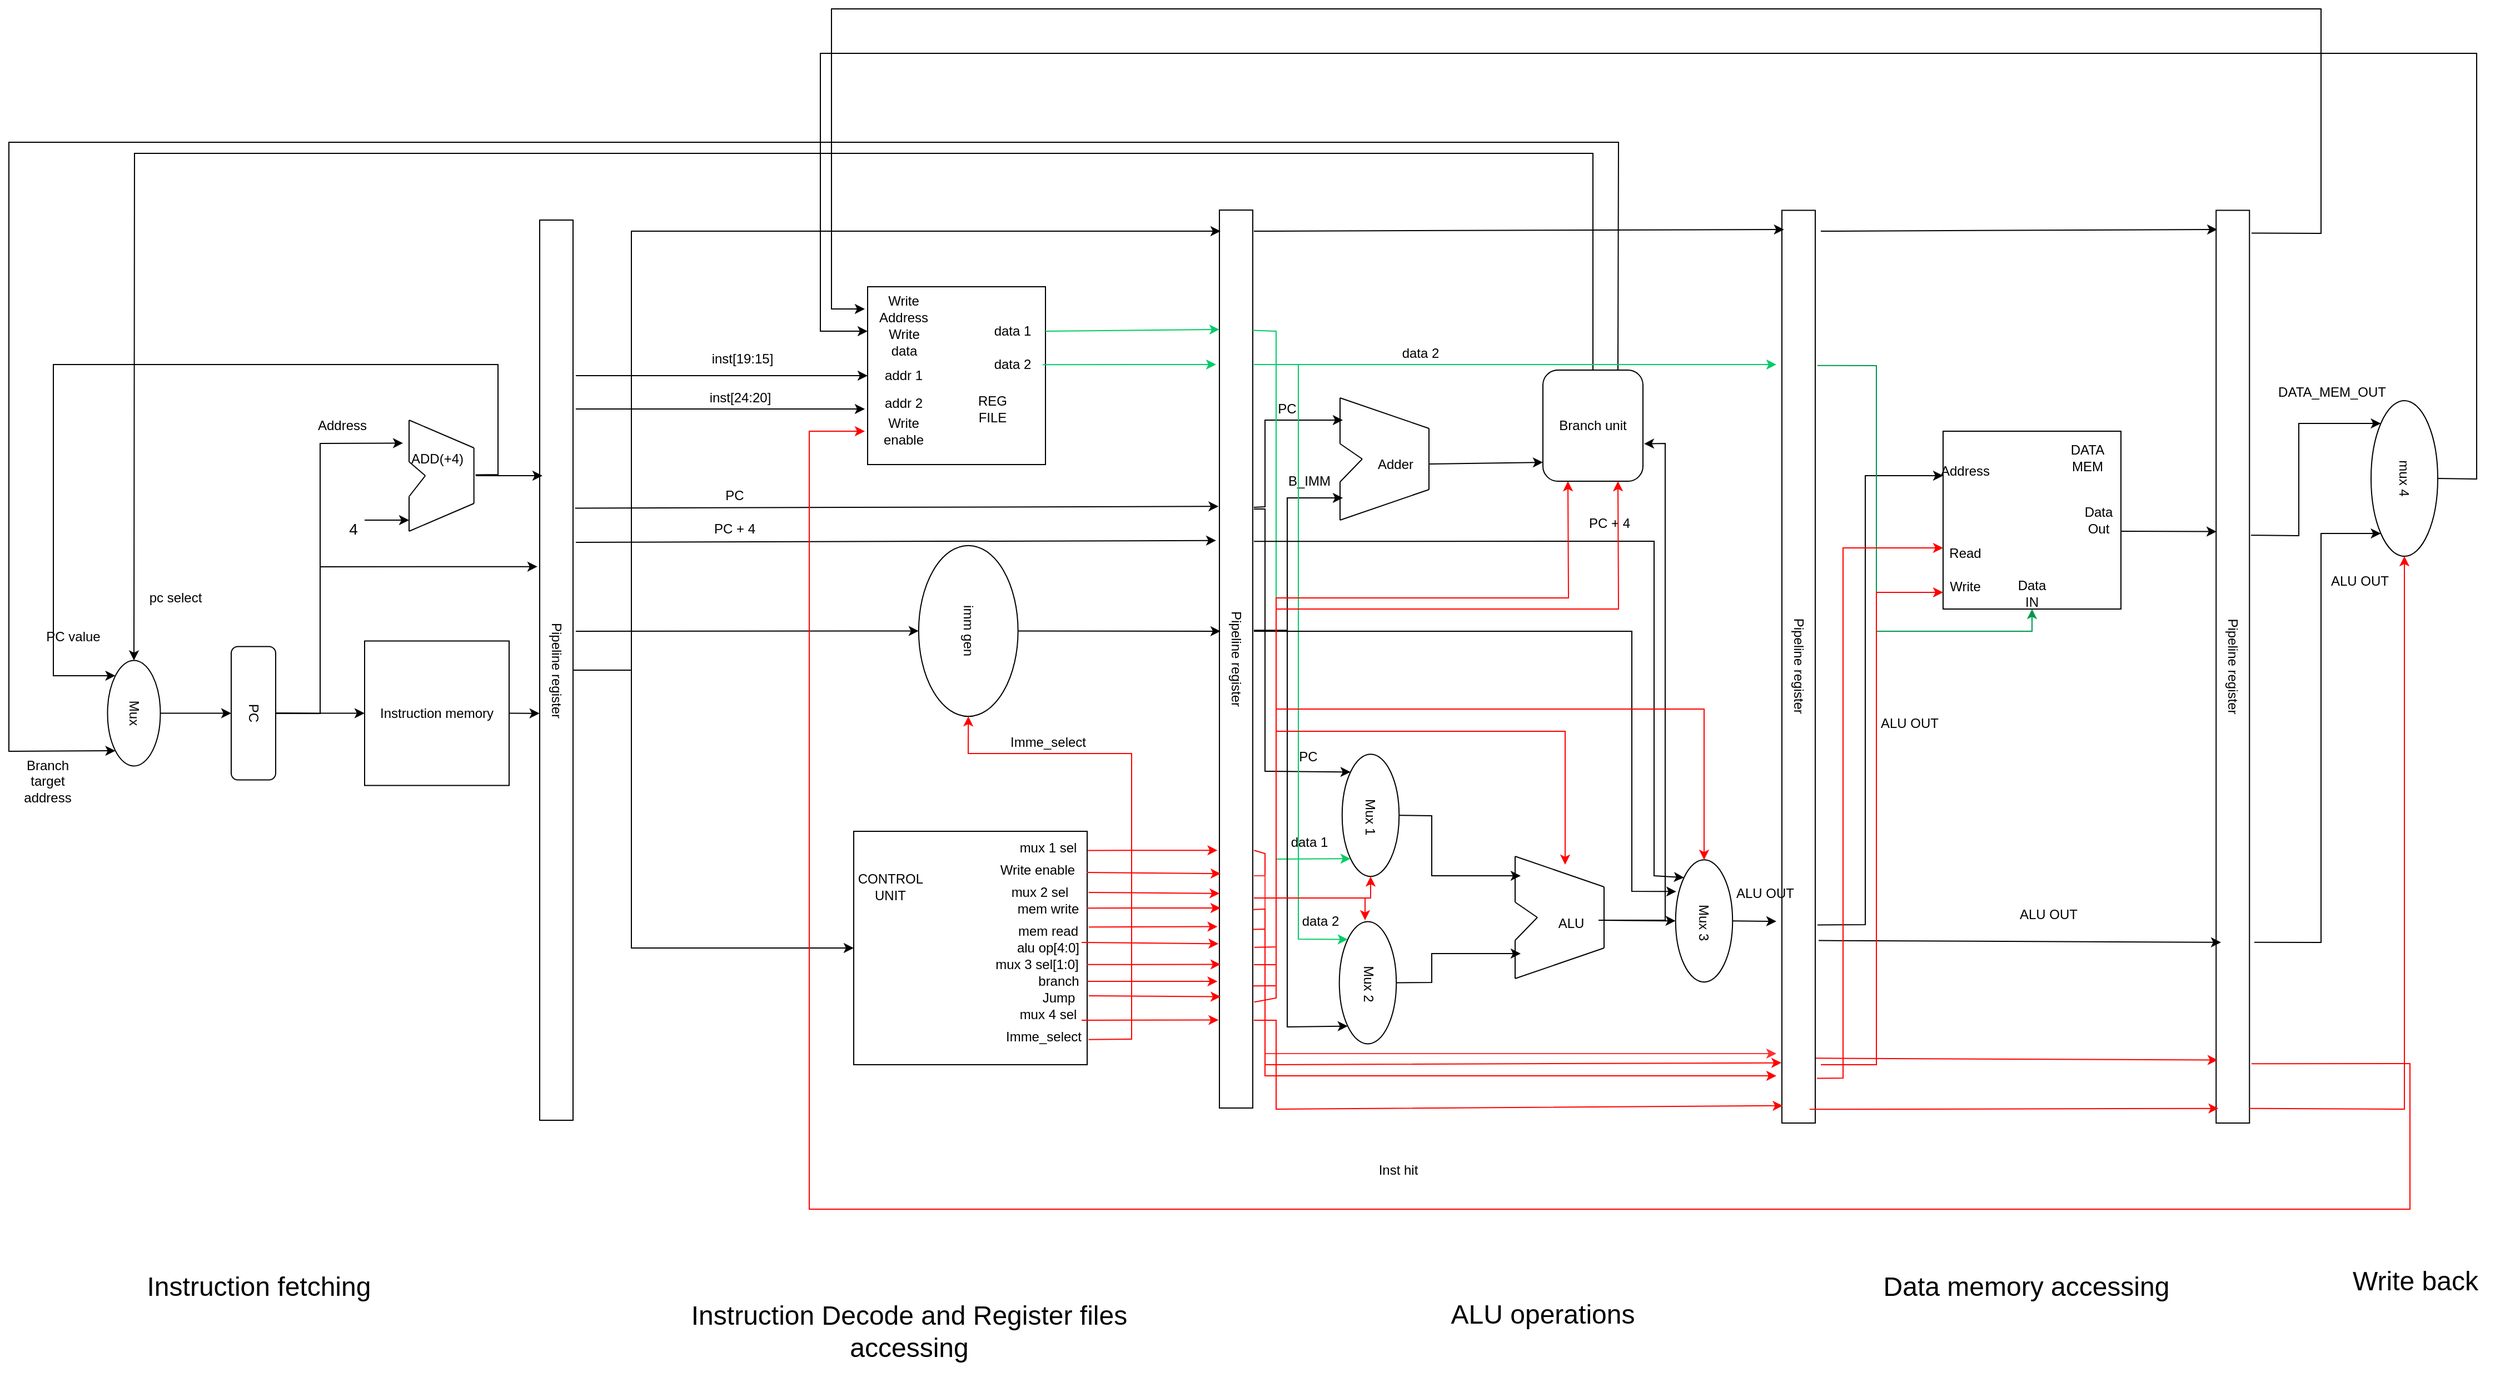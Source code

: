<mxfile version="21.2.1" type="device">
  <diagram id="JxTKnqZXV-JEExH2jW5i" name="Page-1">
    <mxGraphModel dx="1725" dy="2636" grid="1" gridSize="10" guides="1" tooltips="1" connect="1" arrows="1" fold="1" page="1" pageScale="1" pageWidth="850" pageHeight="1100" math="0" shadow="0">
      <root>
        <mxCell id="0" />
        <mxCell id="1" parent="0" />
        <mxCell id="GBHFo6_GL_KCDXs9P--l-236" value="" style="endArrow=classic;html=1;rounded=0;entryX=0.713;entryY=1.058;entryDx=0;entryDy=0;entryPerimeter=0;exitX=1.003;exitY=0.082;exitDx=0;exitDy=0;exitPerimeter=0;strokeColor=#FF0000;" parent="1" source="GBHFo6_GL_KCDXs9P--l-93" target="GBHFo6_GL_KCDXs9P--l-29" edge="1">
          <mxGeometry width="50" height="50" relative="1" as="geometry">
            <mxPoint x="420" y="-670" as="sourcePoint" />
            <mxPoint x="470" y="-720" as="targetPoint" />
          </mxGeometry>
        </mxCell>
        <mxCell id="GBHFo6_GL_KCDXs9P--l-1" value="Mux" style="ellipse;whiteSpace=wrap;html=1;rotation=90;" parent="1" vertex="1">
          <mxGeometry x="-495" y="-750" width="95" height="47.5" as="geometry" />
        </mxCell>
        <mxCell id="GBHFo6_GL_KCDXs9P--l-2" value="PC" style="rounded=1;whiteSpace=wrap;html=1;rotation=90;" parent="1" vertex="1">
          <mxGeometry x="-400" y="-746.25" width="120" height="40" as="geometry" />
        </mxCell>
        <mxCell id="GBHFo6_GL_KCDXs9P--l-3" value="" style="group;" parent="1" vertex="1" connectable="0">
          <mxGeometry x="-200" y="-990" width="70.003" height="100" as="geometry" />
        </mxCell>
        <mxCell id="GBHFo6_GL_KCDXs9P--l-4" value="" style="endArrow=none;html=1;" parent="GBHFo6_GL_KCDXs9P--l-3" edge="1">
          <mxGeometry width="50" height="50" relative="1" as="geometry">
            <mxPoint x="58.333" y="75" as="sourcePoint" />
            <mxPoint x="58.333" y="25" as="targetPoint" />
          </mxGeometry>
        </mxCell>
        <mxCell id="GBHFo6_GL_KCDXs9P--l-5" value="" style="endArrow=none;html=1;" parent="GBHFo6_GL_KCDXs9P--l-3" edge="1">
          <mxGeometry width="50" height="50" relative="1" as="geometry">
            <mxPoint as="sourcePoint" />
            <mxPoint x="58.333" y="25" as="targetPoint" />
          </mxGeometry>
        </mxCell>
        <mxCell id="GBHFo6_GL_KCDXs9P--l-6" value="" style="endArrow=none;html=1;" parent="GBHFo6_GL_KCDXs9P--l-3" edge="1">
          <mxGeometry width="50" height="50" relative="1" as="geometry">
            <mxPoint y="100" as="sourcePoint" />
            <mxPoint x="58.333" y="75" as="targetPoint" />
          </mxGeometry>
        </mxCell>
        <mxCell id="GBHFo6_GL_KCDXs9P--l-7" value="" style="endArrow=none;html=1;" parent="GBHFo6_GL_KCDXs9P--l-3" edge="1">
          <mxGeometry width="50" height="50" relative="1" as="geometry">
            <mxPoint y="37.5" as="sourcePoint" />
            <mxPoint as="targetPoint" />
          </mxGeometry>
        </mxCell>
        <mxCell id="GBHFo6_GL_KCDXs9P--l-8" value="" style="endArrow=none;html=1;" parent="GBHFo6_GL_KCDXs9P--l-3" edge="1">
          <mxGeometry width="50" height="50" relative="1" as="geometry">
            <mxPoint y="100" as="sourcePoint" />
            <mxPoint y="68.75" as="targetPoint" />
          </mxGeometry>
        </mxCell>
        <mxCell id="GBHFo6_GL_KCDXs9P--l-9" value="" style="endArrow=none;html=1;" parent="GBHFo6_GL_KCDXs9P--l-3" edge="1">
          <mxGeometry width="50" height="50" relative="1" as="geometry">
            <mxPoint y="68.75" as="sourcePoint" />
            <mxPoint x="14.583" y="50" as="targetPoint" />
          </mxGeometry>
        </mxCell>
        <mxCell id="GBHFo6_GL_KCDXs9P--l-10" value="" style="endArrow=none;html=1;" parent="GBHFo6_GL_KCDXs9P--l-3" edge="1">
          <mxGeometry width="50" height="50" relative="1" as="geometry">
            <mxPoint y="37.5" as="sourcePoint" />
            <mxPoint x="14.583" y="50" as="targetPoint" />
          </mxGeometry>
        </mxCell>
        <mxCell id="GBHFo6_GL_KCDXs9P--l-11" value="ADD(+4)" style="text;html=1;align=center;verticalAlign=middle;resizable=0;points=[];autosize=1;strokeColor=none;" parent="GBHFo6_GL_KCDXs9P--l-3" vertex="1">
          <mxGeometry x="-9.997" y="20" width="70" height="30" as="geometry" />
        </mxCell>
        <mxCell id="GBHFo6_GL_KCDXs9P--l-12" value="Instruction memory" style="whiteSpace=wrap;html=1;aspect=fixed;" parent="1" vertex="1">
          <mxGeometry x="-240" y="-791.25" width="130" height="130" as="geometry" />
        </mxCell>
        <mxCell id="GBHFo6_GL_KCDXs9P--l-15" value="" style="whiteSpace=wrap;html=1;aspect=fixed;" parent="1" vertex="1">
          <mxGeometry x="212.5" y="-1110" width="160" height="160" as="geometry" />
        </mxCell>
        <mxCell id="GBHFo6_GL_KCDXs9P--l-16" value="Write Address" style="text;html=1;strokeColor=none;fillColor=none;align=center;verticalAlign=middle;whiteSpace=wrap;" parent="1" vertex="1">
          <mxGeometry x="225" y="-1100" width="40" height="20" as="geometry" />
        </mxCell>
        <mxCell id="GBHFo6_GL_KCDXs9P--l-17" value="addr 1&lt;span style=&quot;color: rgba(0 , 0 , 0 , 0) ; font-family: monospace ; font-size: 0px&quot;&gt;%3CmxGraphModel%3E%3Croot%3E%3CmxCell%20id%3D%220%22%2F%3E%3CmxCell%20id%3D%221%22%20parent%3D%220%22%2F%3E%3CmxCell%20id%3D%222%22%20value%3D%22Write%20Address%22%20style%3D%22text%3Bhtml%3D1%3BstrokeColor%3Dnone%3BfillColor%3Dnone%3Balign%3Dcenter%3BverticalAlign%3Dmiddle%3BwhiteSpace%3Dwrap%3Brounded%3D0%3B%22%20vertex%3D%221%22%20parent%3D%221%22%3E%3CmxGeometry%20x%3D%22310%22%20y%3D%22190%22%20width%3D%2240%22%20height%3D%2220%22%20as%3D%22geometry%22%2F%3E%3C%2FmxCell%3E%3C%2Froot%3E%3C%2FmxGraphModel%3E&lt;/span&gt;" style="text;html=1;strokeColor=none;fillColor=none;align=center;verticalAlign=middle;whiteSpace=wrap;" parent="1" vertex="1">
          <mxGeometry x="225" y="-1040" width="40" height="20" as="geometry" />
        </mxCell>
        <mxCell id="GBHFo6_GL_KCDXs9P--l-18" value="addr 2" style="text;html=1;strokeColor=none;fillColor=none;align=center;verticalAlign=middle;whiteSpace=wrap;" parent="1" vertex="1">
          <mxGeometry x="225" y="-1015" width="40" height="20" as="geometry" />
        </mxCell>
        <mxCell id="GBHFo6_GL_KCDXs9P--l-19" value="Write enable" style="text;html=1;strokeColor=none;fillColor=none;align=center;verticalAlign=middle;whiteSpace=wrap;" parent="1" vertex="1">
          <mxGeometry x="225" y="-990" width="40" height="20" as="geometry" />
        </mxCell>
        <mxCell id="GBHFo6_GL_KCDXs9P--l-20" value="data 1" style="text;html=1;strokeColor=none;fillColor=none;align=center;verticalAlign=middle;whiteSpace=wrap;" parent="1" vertex="1">
          <mxGeometry x="322.5" y="-1080" width="40" height="20" as="geometry" />
        </mxCell>
        <mxCell id="GBHFo6_GL_KCDXs9P--l-21" value="data 2" style="text;html=1;strokeColor=none;fillColor=none;align=center;verticalAlign=middle;whiteSpace=wrap;" parent="1" vertex="1">
          <mxGeometry x="322.5" y="-1050" width="40" height="20" as="geometry" />
        </mxCell>
        <mxCell id="GBHFo6_GL_KCDXs9P--l-22" value="Write data" style="text;html=1;strokeColor=none;fillColor=none;align=center;verticalAlign=middle;whiteSpace=wrap;" parent="1" vertex="1">
          <mxGeometry x="222.5" y="-1070" width="45" height="20" as="geometry" />
        </mxCell>
        <mxCell id="GBHFo6_GL_KCDXs9P--l-23" value="REG FILE" style="text;html=1;strokeColor=none;fillColor=none;align=center;verticalAlign=middle;whiteSpace=wrap;" parent="1" vertex="1">
          <mxGeometry x="305" y="-1010" width="40" height="20" as="geometry" />
        </mxCell>
        <mxCell id="GBHFo6_GL_KCDXs9P--l-25" value="imm gen" style="ellipse;whiteSpace=wrap;html=1;rotation=90;" parent="1" vertex="1">
          <mxGeometry x="226.25" y="-845" width="153.75" height="89.39" as="geometry" />
        </mxCell>
        <mxCell id="GBHFo6_GL_KCDXs9P--l-26" value="Pipeline register" style="whiteSpace=wrap;html=1;rotation=90;" parent="1" vertex="1">
          <mxGeometry x="-472.5" y="-780" width="810" height="30" as="geometry" />
        </mxCell>
        <mxCell id="GBHFo6_GL_KCDXs9P--l-29" value="Pipeline register" style="whiteSpace=wrap;html=1;rotation=90;" parent="1" vertex="1">
          <mxGeometry x="140" y="-790" width="807.96" height="30" as="geometry" />
        </mxCell>
        <mxCell id="GBHFo6_GL_KCDXs9P--l-42" value="&amp;nbsp;Mux 2" style="ellipse;whiteSpace=wrap;html=1;rotation=90;" parent="1" vertex="1">
          <mxGeometry x="607.495" y="-509.365" width="110" height="51.25" as="geometry" />
        </mxCell>
        <mxCell id="GBHFo6_GL_KCDXs9P--l-43" value="&amp;nbsp;Mux 1" style="ellipse;whiteSpace=wrap;html=1;rotation=90;" parent="1" vertex="1">
          <mxGeometry x="610.005" y="-659.995" width="110" height="51.25" as="geometry" />
        </mxCell>
        <mxCell id="GBHFo6_GL_KCDXs9P--l-45" value="&amp;nbsp;Mux 3" style="ellipse;whiteSpace=wrap;html=1;rotation=90;" parent="1" vertex="1">
          <mxGeometry x="909.995" y="-565.005" width="110" height="51.25" as="geometry" />
        </mxCell>
        <mxCell id="GBHFo6_GL_KCDXs9P--l-46" value="" style="group;" parent="1" vertex="1" connectable="0">
          <mxGeometry x="637.49" y="-1010" width="80" height="117.5" as="geometry" />
        </mxCell>
        <mxCell id="GBHFo6_GL_KCDXs9P--l-47" value="" style="endArrow=none;html=1;" parent="GBHFo6_GL_KCDXs9P--l-46" edge="1">
          <mxGeometry width="50" height="50" relative="1" as="geometry">
            <mxPoint x="80" y="82.5" as="sourcePoint" />
            <mxPoint x="80" y="27.5" as="targetPoint" />
          </mxGeometry>
        </mxCell>
        <mxCell id="GBHFo6_GL_KCDXs9P--l-48" value="" style="endArrow=none;html=1;" parent="GBHFo6_GL_KCDXs9P--l-46" edge="1">
          <mxGeometry width="50" height="50" relative="1" as="geometry">
            <mxPoint as="sourcePoint" />
            <mxPoint x="80" y="27.5" as="targetPoint" />
          </mxGeometry>
        </mxCell>
        <mxCell id="GBHFo6_GL_KCDXs9P--l-49" value="" style="endArrow=none;html=1;" parent="GBHFo6_GL_KCDXs9P--l-46" edge="1">
          <mxGeometry width="50" height="50" relative="1" as="geometry">
            <mxPoint y="110" as="sourcePoint" />
            <mxPoint x="80" y="82.5" as="targetPoint" />
          </mxGeometry>
        </mxCell>
        <mxCell id="GBHFo6_GL_KCDXs9P--l-50" value="" style="endArrow=none;html=1;" parent="GBHFo6_GL_KCDXs9P--l-46" edge="1">
          <mxGeometry width="50" height="50" relative="1" as="geometry">
            <mxPoint y="41.25" as="sourcePoint" />
            <mxPoint as="targetPoint" />
          </mxGeometry>
        </mxCell>
        <mxCell id="GBHFo6_GL_KCDXs9P--l-51" value="" style="endArrow=none;html=1;" parent="GBHFo6_GL_KCDXs9P--l-46" edge="1">
          <mxGeometry width="50" height="50" relative="1" as="geometry">
            <mxPoint y="110" as="sourcePoint" />
            <mxPoint y="75.625" as="targetPoint" />
          </mxGeometry>
        </mxCell>
        <mxCell id="GBHFo6_GL_KCDXs9P--l-52" value="" style="endArrow=none;html=1;" parent="GBHFo6_GL_KCDXs9P--l-46" edge="1">
          <mxGeometry width="50" height="50" relative="1" as="geometry">
            <mxPoint y="75.625" as="sourcePoint" />
            <mxPoint x="20" y="55" as="targetPoint" />
          </mxGeometry>
        </mxCell>
        <mxCell id="GBHFo6_GL_KCDXs9P--l-53" value="" style="endArrow=none;html=1;" parent="GBHFo6_GL_KCDXs9P--l-46" edge="1">
          <mxGeometry width="50" height="50" relative="1" as="geometry">
            <mxPoint y="41.25" as="sourcePoint" />
            <mxPoint x="20" y="55" as="targetPoint" />
          </mxGeometry>
        </mxCell>
        <mxCell id="GBHFo6_GL_KCDXs9P--l-54" value="Adder" style="text;html=1;align=center;verticalAlign=middle;resizable=0;points=[];autosize=1;strokeColor=none;" parent="GBHFo6_GL_KCDXs9P--l-46" vertex="1">
          <mxGeometry x="20" y="45" width="60" height="30" as="geometry" />
        </mxCell>
        <mxCell id="GBHFo6_GL_KCDXs9P--l-56" value="Branch unit" style="rounded=1;whiteSpace=wrap;html=1;" parent="1" vertex="1">
          <mxGeometry x="820" y="-1035" width="90" height="100" as="geometry" />
        </mxCell>
        <mxCell id="GBHFo6_GL_KCDXs9P--l-57" value="Pipeline register" style="whiteSpace=wrap;html=1;rotation=90;" parent="1" vertex="1">
          <mxGeometry x="639.38" y="-783.13" width="821.25" height="30" as="geometry" />
        </mxCell>
        <mxCell id="GBHFo6_GL_KCDXs9P--l-58" value="" style="group" parent="1" vertex="1" connectable="0">
          <mxGeometry x="1180" y="-980" width="160" height="165" as="geometry" />
        </mxCell>
        <mxCell id="GBHFo6_GL_KCDXs9P--l-59" value="&lt;span style=&quot;color: rgba(0 , 0 , 0 , 0) ; font-family: monospace ; font-size: 0px&quot;&gt;%3CmxGraphModel%3E%3Croot%3E%3CmxCell%20id%3D%220%22%2F%3E%3CmxCell%20id%3D%221%22%20parent%3D%220%22%2F%3E%3CmxCell%20id%3D%222%22%20value%3D%22Addr%22%20style%3D%22text%3Bhtml%3D1%3BstrokeColor%3Dnone%3BfillColor%3Dnone%3Balign%3Dcenter%3BverticalAlign%3Dmiddle%3BwhiteSpace%3Dwrap%3Brounded%3D0%3B%22%20vertex%3D%221%22%20parent%3D%221%22%3E%3CmxGeometry%20x%3D%22330%22%20y%3D%22440%22%20width%3D%2240%22%20height%3D%2220%22%20as%3D%22geometry%22%2F%3E%3C%2FmxCell%3E%3C%2Froot%3E%3C%2FmxGraphModel%3E&lt;/span&gt;" style="whiteSpace=wrap;html=1;aspect=fixed;" parent="GBHFo6_GL_KCDXs9P--l-58" vertex="1">
          <mxGeometry width="160" height="160" as="geometry" />
        </mxCell>
        <mxCell id="GBHFo6_GL_KCDXs9P--l-60" value="Address" style="text;html=1;strokeColor=none;fillColor=none;align=center;verticalAlign=middle;whiteSpace=wrap;" parent="GBHFo6_GL_KCDXs9P--l-58" vertex="1">
          <mxGeometry y="25.62" width="40" height="20" as="geometry" />
        </mxCell>
        <mxCell id="GBHFo6_GL_KCDXs9P--l-61" value="Read" style="text;html=1;strokeColor=none;fillColor=none;align=center;verticalAlign=middle;whiteSpace=wrap;" parent="GBHFo6_GL_KCDXs9P--l-58" vertex="1">
          <mxGeometry y="100" width="40" height="20" as="geometry" />
        </mxCell>
        <mxCell id="GBHFo6_GL_KCDXs9P--l-62" value="Write" style="text;html=1;strokeColor=none;fillColor=none;align=center;verticalAlign=middle;whiteSpace=wrap;" parent="GBHFo6_GL_KCDXs9P--l-58" vertex="1">
          <mxGeometry y="130" width="40" height="20" as="geometry" />
        </mxCell>
        <mxCell id="GBHFo6_GL_KCDXs9P--l-63" value="Data Out" style="text;html=1;strokeColor=none;fillColor=none;align=center;verticalAlign=middle;whiteSpace=wrap;" parent="GBHFo6_GL_KCDXs9P--l-58" vertex="1">
          <mxGeometry x="120" y="70" width="40" height="20" as="geometry" />
        </mxCell>
        <mxCell id="GBHFo6_GL_KCDXs9P--l-64" value="Data IN" style="text;html=1;strokeColor=none;fillColor=none;align=center;verticalAlign=middle;whiteSpace=wrap;" parent="GBHFo6_GL_KCDXs9P--l-58" vertex="1">
          <mxGeometry x="60" y="135.62" width="40" height="20" as="geometry" />
        </mxCell>
        <mxCell id="GBHFo6_GL_KCDXs9P--l-65" value="DATA MEM" style="text;html=1;strokeColor=none;fillColor=none;align=center;verticalAlign=middle;whiteSpace=wrap;" parent="GBHFo6_GL_KCDXs9P--l-58" vertex="1">
          <mxGeometry x="110" y="14.37" width="40" height="20" as="geometry" />
        </mxCell>
        <mxCell id="GBHFo6_GL_KCDXs9P--l-69" value="Pipeline register" style="whiteSpace=wrap;html=1;rotation=90;" parent="1" vertex="1">
          <mxGeometry x="1030.0" y="-783.13" width="821.25" height="30" as="geometry" />
        </mxCell>
        <mxCell id="GBHFo6_GL_KCDXs9P--l-70" value="mux 4" style="ellipse;whiteSpace=wrap;html=1;rotation=90;" parent="1" vertex="1">
          <mxGeometry x="1525" y="-967.5" width="140" height="60" as="geometry" />
        </mxCell>
        <mxCell id="GBHFo6_GL_KCDXs9P--l-74" value="" style="endArrow=classic;html=1;rounded=0;entryX=0;entryY=1;entryDx=0;entryDy=0;exitX=0.996;exitY=0.976;exitDx=0;exitDy=0;exitPerimeter=0;" parent="1" source="GBHFo6_GL_KCDXs9P--l-11" target="GBHFo6_GL_KCDXs9P--l-1" edge="1">
          <mxGeometry width="50" height="50" relative="1" as="geometry">
            <mxPoint x="-520" y="-1040" as="sourcePoint" />
            <mxPoint x="-340" y="-820" as="targetPoint" />
            <Array as="points">
              <mxPoint x="-120" y="-941" />
              <mxPoint x="-120" y="-1040" />
              <mxPoint x="-520" y="-1040" />
              <mxPoint x="-520" y="-760" />
            </Array>
          </mxGeometry>
        </mxCell>
        <mxCell id="GBHFo6_GL_KCDXs9P--l-76" value="" style="endArrow=classic;html=1;rounded=0;exitX=0.5;exitY=0;exitDx=0;exitDy=0;entryX=0.5;entryY=1;entryDx=0;entryDy=0;" parent="1" source="GBHFo6_GL_KCDXs9P--l-1" target="GBHFo6_GL_KCDXs9P--l-2" edge="1">
          <mxGeometry width="50" height="50" relative="1" as="geometry">
            <mxPoint x="-80" y="-770" as="sourcePoint" />
            <mxPoint x="-30" y="-820" as="targetPoint" />
          </mxGeometry>
        </mxCell>
        <mxCell id="GBHFo6_GL_KCDXs9P--l-77" value="" style="endArrow=classic;html=1;rounded=0;exitX=0.5;exitY=0;exitDx=0;exitDy=0;entryX=0;entryY=0.5;entryDx=0;entryDy=0;" parent="1" source="GBHFo6_GL_KCDXs9P--l-2" target="GBHFo6_GL_KCDXs9P--l-12" edge="1">
          <mxGeometry width="50" height="50" relative="1" as="geometry">
            <mxPoint x="-80" y="-770" as="sourcePoint" />
            <mxPoint x="-30" y="-820" as="targetPoint" />
          </mxGeometry>
        </mxCell>
        <mxCell id="GBHFo6_GL_KCDXs9P--l-78" value="" style="endArrow=classic;html=1;rounded=0;entryX=0.065;entryY=0.024;entryDx=0;entryDy=0;entryPerimeter=0;exitX=0.5;exitY=0;exitDx=0;exitDy=0;" parent="1" source="GBHFo6_GL_KCDXs9P--l-2" target="GBHFo6_GL_KCDXs9P--l-11" edge="1">
          <mxGeometry width="50" height="50" relative="1" as="geometry">
            <mxPoint x="-280" y="-730" as="sourcePoint" />
            <mxPoint y="-820" as="targetPoint" />
            <Array as="points">
              <mxPoint x="-280" y="-726" />
              <mxPoint x="-280" y="-969" />
            </Array>
          </mxGeometry>
        </mxCell>
        <mxCell id="GBHFo6_GL_KCDXs9P--l-79" value="" style="endArrow=classic;html=1;rounded=0;" parent="1" edge="1">
          <mxGeometry width="50" height="50" relative="1" as="geometry">
            <mxPoint x="-240" y="-900" as="sourcePoint" />
            <mxPoint x="-200" y="-900" as="targetPoint" />
          </mxGeometry>
        </mxCell>
        <mxCell id="GBHFo6_GL_KCDXs9P--l-80" value="&lt;font style=&quot;font-size: 14px;&quot;&gt;4&lt;/font&gt;" style="text;html=1;strokeColor=none;fillColor=none;align=center;verticalAlign=middle;whiteSpace=wrap;rounded=0;" parent="1" vertex="1">
          <mxGeometry x="-280" y="-907.5" width="60" height="30" as="geometry" />
        </mxCell>
        <UserObject label="" link="free.stulive.com" id="GBHFo6_GL_KCDXs9P--l-93">
          <mxCell style="whiteSpace=wrap;html=1;aspect=fixed;" parent="1" vertex="1">
            <mxGeometry x="200" y="-620" width="210" height="210" as="geometry" />
          </mxCell>
        </UserObject>
        <mxCell id="GBHFo6_GL_KCDXs9P--l-94" value="alu op[4:0]" style="text;html=1;strokeColor=none;fillColor=none;align=center;verticalAlign=middle;whiteSpace=wrap;" parent="1" vertex="1">
          <mxGeometry x="345" y="-525" width="60.0" height="20" as="geometry" />
        </mxCell>
        <mxCell id="GBHFo6_GL_KCDXs9P--l-95" value="mem write" style="text;html=1;strokeColor=none;fillColor=none;align=center;verticalAlign=middle;whiteSpace=wrap;" parent="1" vertex="1">
          <mxGeometry x="345" y="-560" width="60.0" height="20" as="geometry" />
        </mxCell>
        <mxCell id="GBHFo6_GL_KCDXs9P--l-96" value="mem read" style="text;html=1;strokeColor=none;fillColor=none;align=center;verticalAlign=middle;whiteSpace=wrap;" parent="1" vertex="1">
          <mxGeometry x="345" y="-540" width="60.0" height="20" as="geometry" />
        </mxCell>
        <mxCell id="GBHFo6_GL_KCDXs9P--l-97" value="branch" style="text;html=1;strokeColor=none;fillColor=none;align=center;verticalAlign=middle;whiteSpace=wrap;" parent="1" vertex="1">
          <mxGeometry x="337.5" y="-495" width="92.5" height="20" as="geometry" />
        </mxCell>
        <mxCell id="GBHFo6_GL_KCDXs9P--l-98" value="CONTROL UNIT" style="text;html=1;strokeColor=none;fillColor=none;align=center;verticalAlign=middle;whiteSpace=wrap;" parent="1" vertex="1">
          <mxGeometry x="202.5" y="-580" width="60.0" height="20" as="geometry" />
        </mxCell>
        <mxCell id="GBHFo6_GL_KCDXs9P--l-100" value="mux 4 sel" style="text;html=1;strokeColor=none;fillColor=none;align=center;verticalAlign=middle;whiteSpace=wrap;" parent="1" vertex="1">
          <mxGeometry x="345" y="-465" width="60.0" height="20" as="geometry" />
        </mxCell>
        <mxCell id="GBHFo6_GL_KCDXs9P--l-101" value="Write enable" style="text;html=1;strokeColor=none;fillColor=none;align=center;verticalAlign=middle;whiteSpace=wrap;" parent="1" vertex="1">
          <mxGeometry x="328.75" y="-595" width="72.5" height="20" as="geometry" />
        </mxCell>
        <mxCell id="GBHFo6_GL_KCDXs9P--l-102" value="mux 2 sel" style="text;html=1;strokeColor=none;fillColor=none;align=center;verticalAlign=middle;whiteSpace=wrap;" parent="1" vertex="1">
          <mxGeometry x="322.5" y="-575" width="88.75" height="20" as="geometry" />
        </mxCell>
        <mxCell id="GBHFo6_GL_KCDXs9P--l-103" value="mux 3 sel[1:0]" style="text;html=1;strokeColor=none;fillColor=none;align=center;verticalAlign=middle;whiteSpace=wrap;" parent="1" vertex="1">
          <mxGeometry x="325" y="-510" width="80" height="20" as="geometry" />
        </mxCell>
        <mxCell id="GBHFo6_GL_KCDXs9P--l-105" value="mux 1 sel" style="text;html=1;strokeColor=none;fillColor=none;align=center;verticalAlign=middle;whiteSpace=wrap;" parent="1" vertex="1">
          <mxGeometry x="345" y="-615" width="60.0" height="20" as="geometry" />
        </mxCell>
        <mxCell id="GBHFo6_GL_KCDXs9P--l-106" value="Jump" style="text;html=1;strokeColor=none;fillColor=none;align=center;verticalAlign=middle;whiteSpace=wrap;" parent="1" vertex="1">
          <mxGeometry x="337.5" y="-480" width="92.5" height="20" as="geometry" />
        </mxCell>
        <mxCell id="GBHFo6_GL_KCDXs9P--l-107" value="" style="group;" parent="1" vertex="1" connectable="0">
          <mxGeometry x="795" y="-597.5" width="80" height="117.5" as="geometry" />
        </mxCell>
        <mxCell id="GBHFo6_GL_KCDXs9P--l-108" value="" style="endArrow=none;html=1;" parent="GBHFo6_GL_KCDXs9P--l-107" edge="1">
          <mxGeometry width="50" height="50" relative="1" as="geometry">
            <mxPoint x="80" y="82.5" as="sourcePoint" />
            <mxPoint x="80" y="27.5" as="targetPoint" />
          </mxGeometry>
        </mxCell>
        <mxCell id="GBHFo6_GL_KCDXs9P--l-109" value="" style="endArrow=none;html=1;" parent="GBHFo6_GL_KCDXs9P--l-107" edge="1">
          <mxGeometry width="50" height="50" relative="1" as="geometry">
            <mxPoint as="sourcePoint" />
            <mxPoint x="80" y="27.5" as="targetPoint" />
          </mxGeometry>
        </mxCell>
        <mxCell id="GBHFo6_GL_KCDXs9P--l-110" value="" style="endArrow=none;html=1;" parent="GBHFo6_GL_KCDXs9P--l-107" edge="1">
          <mxGeometry width="50" height="50" relative="1" as="geometry">
            <mxPoint y="110" as="sourcePoint" />
            <mxPoint x="80" y="82.5" as="targetPoint" />
          </mxGeometry>
        </mxCell>
        <mxCell id="GBHFo6_GL_KCDXs9P--l-111" value="" style="endArrow=none;html=1;" parent="GBHFo6_GL_KCDXs9P--l-107" edge="1">
          <mxGeometry width="50" height="50" relative="1" as="geometry">
            <mxPoint y="41.25" as="sourcePoint" />
            <mxPoint as="targetPoint" />
          </mxGeometry>
        </mxCell>
        <mxCell id="GBHFo6_GL_KCDXs9P--l-112" value="" style="endArrow=none;html=1;" parent="GBHFo6_GL_KCDXs9P--l-107" edge="1">
          <mxGeometry width="50" height="50" relative="1" as="geometry">
            <mxPoint y="110" as="sourcePoint" />
            <mxPoint y="75.625" as="targetPoint" />
          </mxGeometry>
        </mxCell>
        <mxCell id="GBHFo6_GL_KCDXs9P--l-113" value="" style="endArrow=none;html=1;" parent="GBHFo6_GL_KCDXs9P--l-107" edge="1">
          <mxGeometry width="50" height="50" relative="1" as="geometry">
            <mxPoint y="75.625" as="sourcePoint" />
            <mxPoint x="20" y="55" as="targetPoint" />
          </mxGeometry>
        </mxCell>
        <mxCell id="GBHFo6_GL_KCDXs9P--l-114" value="" style="endArrow=none;html=1;" parent="GBHFo6_GL_KCDXs9P--l-107" edge="1">
          <mxGeometry width="50" height="50" relative="1" as="geometry">
            <mxPoint y="41.25" as="sourcePoint" />
            <mxPoint x="20" y="55" as="targetPoint" />
          </mxGeometry>
        </mxCell>
        <mxCell id="GBHFo6_GL_KCDXs9P--l-115" value="ALU" style="text;html=1;align=center;verticalAlign=middle;resizable=0;points=[];autosize=1;strokeColor=none;" parent="GBHFo6_GL_KCDXs9P--l-107" vertex="1">
          <mxGeometry x="30" y="50" width="40" height="20" as="geometry" />
        </mxCell>
        <mxCell id="GBHFo6_GL_KCDXs9P--l-146" value="" style="endArrow=classic;html=1;rounded=0;exitX=0.75;exitY=0;exitDx=0;exitDy=0;entryX=1;entryY=1;entryDx=0;entryDy=0;" parent="1" source="GBHFo6_GL_KCDXs9P--l-56" target="GBHFo6_GL_KCDXs9P--l-1" edge="1">
          <mxGeometry width="50" height="50" relative="1" as="geometry">
            <mxPoint x="790" y="-780" as="sourcePoint" />
            <mxPoint x="-230" y="-1180" as="targetPoint" />
            <Array as="points">
              <mxPoint x="888" y="-1240" />
              <mxPoint x="-560" y="-1240" />
              <mxPoint x="-560" y="-692" />
            </Array>
          </mxGeometry>
        </mxCell>
        <mxCell id="GBHFo6_GL_KCDXs9P--l-148" value="" style="endArrow=classic;html=1;rounded=0;exitX=0.5;exitY=0;exitDx=0;exitDy=0;entryX=0;entryY=0.5;entryDx=0;entryDy=0;" parent="1" source="GBHFo6_GL_KCDXs9P--l-56" target="GBHFo6_GL_KCDXs9P--l-1" edge="1">
          <mxGeometry width="50" height="50" relative="1" as="geometry">
            <mxPoint x="410" y="-780" as="sourcePoint" />
            <mxPoint x="460" y="-830" as="targetPoint" />
            <Array as="points">
              <mxPoint x="865" y="-1230" />
              <mxPoint x="-447" y="-1230" />
            </Array>
          </mxGeometry>
        </mxCell>
        <mxCell id="GBHFo6_GL_KCDXs9P--l-149" value="pc select" style="text;html=1;strokeColor=none;fillColor=none;align=center;verticalAlign=middle;whiteSpace=wrap;rounded=0;" parent="1" vertex="1">
          <mxGeometry x="-440" y="-845" width="60" height="30" as="geometry" />
        </mxCell>
        <mxCell id="GBHFo6_GL_KCDXs9P--l-157" value="" style="endArrow=classic;html=1;rounded=0;" parent="1" edge="1">
          <mxGeometry width="50" height="50" relative="1" as="geometry">
            <mxPoint x="-140" y="-940" as="sourcePoint" />
            <mxPoint x="-80" y="-940" as="targetPoint" />
          </mxGeometry>
        </mxCell>
        <mxCell id="GBHFo6_GL_KCDXs9P--l-158" value="" style="endArrow=classic;html=1;rounded=0;exitX=0.5;exitY=0;exitDx=0;exitDy=0;entryX=0.385;entryY=1.068;entryDx=0;entryDy=0;entryPerimeter=0;" parent="1" source="GBHFo6_GL_KCDXs9P--l-2" target="GBHFo6_GL_KCDXs9P--l-26" edge="1">
          <mxGeometry width="50" height="50" relative="1" as="geometry">
            <mxPoint x="-70" y="-830" as="sourcePoint" />
            <mxPoint x="-20" y="-880" as="targetPoint" />
            <Array as="points">
              <mxPoint x="-280" y="-726" />
              <mxPoint x="-280" y="-858" />
            </Array>
          </mxGeometry>
        </mxCell>
        <mxCell id="GBHFo6_GL_KCDXs9P--l-159" value="" style="endArrow=classic;html=1;rounded=0;exitX=1;exitY=0.5;exitDx=0;exitDy=0;entryX=0.548;entryY=1.005;entryDx=0;entryDy=0;entryPerimeter=0;" parent="1" source="GBHFo6_GL_KCDXs9P--l-12" target="GBHFo6_GL_KCDXs9P--l-26" edge="1">
          <mxGeometry width="50" height="50" relative="1" as="geometry">
            <mxPoint x="-70" y="-830" as="sourcePoint" />
            <mxPoint x="-20" y="-880" as="targetPoint" />
          </mxGeometry>
        </mxCell>
        <mxCell id="GBHFo6_GL_KCDXs9P--l-161" value="" style="endArrow=classic;html=1;rounded=0;exitX=0.5;exitY=0;exitDx=0;exitDy=0;entryX=0;entryY=0.5;entryDx=0;entryDy=0;" parent="1" source="GBHFo6_GL_KCDXs9P--l-26" target="GBHFo6_GL_KCDXs9P--l-93" edge="1">
          <mxGeometry width="50" height="50" relative="1" as="geometry">
            <mxPoint x="-70" y="-600" as="sourcePoint" />
            <mxPoint x="-20" y="-650" as="targetPoint" />
            <Array as="points">
              <mxPoint y="-765" />
              <mxPoint y="-515" />
            </Array>
          </mxGeometry>
        </mxCell>
        <mxCell id="GBHFo6_GL_KCDXs9P--l-162" value="" style="endArrow=classic;html=1;rounded=0;entryX=0.33;entryY=1.027;entryDx=0;entryDy=0;entryPerimeter=0;exitX=0.32;exitY=-0.062;exitDx=0;exitDy=0;exitPerimeter=0;" parent="1" source="GBHFo6_GL_KCDXs9P--l-26" target="GBHFo6_GL_KCDXs9P--l-29" edge="1">
          <mxGeometry width="50" height="50" relative="1" as="geometry">
            <mxPoint x="-70" y="-600" as="sourcePoint" />
            <mxPoint x="-20" y="-650" as="targetPoint" />
          </mxGeometry>
        </mxCell>
        <mxCell id="GBHFo6_GL_KCDXs9P--l-163" value="" style="endArrow=classic;html=1;rounded=0;entryX=0.5;entryY=1;entryDx=0;entryDy=0;" parent="1" target="GBHFo6_GL_KCDXs9P--l-25" edge="1">
          <mxGeometry width="50" height="50" relative="1" as="geometry">
            <mxPoint x="-50" y="-800" as="sourcePoint" />
            <mxPoint x="350" y="-650" as="targetPoint" />
          </mxGeometry>
        </mxCell>
        <mxCell id="GBHFo6_GL_KCDXs9P--l-164" value="" style="endArrow=classic;html=1;rounded=0;exitX=0.5;exitY=0;exitDx=0;exitDy=0;entryX=0.469;entryY=0.966;entryDx=0;entryDy=0;entryPerimeter=0;" parent="1" source="GBHFo6_GL_KCDXs9P--l-25" target="GBHFo6_GL_KCDXs9P--l-29" edge="1">
          <mxGeometry width="50" height="50" relative="1" as="geometry">
            <mxPoint x="300" y="-720" as="sourcePoint" />
            <mxPoint x="350" y="-770" as="targetPoint" />
          </mxGeometry>
        </mxCell>
        <mxCell id="GBHFo6_GL_KCDXs9P--l-165" value="" style="endArrow=classic;html=1;rounded=0;entryX=0;entryY=0.5;entryDx=0;entryDy=0;" parent="1" target="GBHFo6_GL_KCDXs9P--l-15" edge="1">
          <mxGeometry width="50" height="50" relative="1" as="geometry">
            <mxPoint x="-50" y="-1030" as="sourcePoint" />
            <mxPoint x="350" y="-1000" as="targetPoint" />
          </mxGeometry>
        </mxCell>
        <mxCell id="GBHFo6_GL_KCDXs9P--l-166" value="" style="endArrow=classic;html=1;rounded=0;" parent="1" edge="1">
          <mxGeometry width="50" height="50" relative="1" as="geometry">
            <mxPoint x="-50" y="-1000" as="sourcePoint" />
            <mxPoint x="210" y="-1000" as="targetPoint" />
          </mxGeometry>
        </mxCell>
        <mxCell id="GBHFo6_GL_KCDXs9P--l-171" value="Inst hit" style="text;html=1;strokeColor=none;fillColor=none;align=center;verticalAlign=middle;whiteSpace=wrap;rounded=0;" parent="1" vertex="1">
          <mxGeometry x="660.01" y="-330" width="60" height="30" as="geometry" />
        </mxCell>
        <mxCell id="GBHFo6_GL_KCDXs9P--l-172" value="" style="endArrow=classic;html=1;rounded=0;entryX=0;entryY=0.25;entryDx=0;entryDy=0;exitX=0.5;exitY=0;exitDx=0;exitDy=0;" parent="1" source="GBHFo6_GL_KCDXs9P--l-70" target="GBHFo6_GL_KCDXs9P--l-15" edge="1">
          <mxGeometry width="50" height="50" relative="1" as="geometry">
            <mxPoint x="140" y="-870" as="sourcePoint" />
            <mxPoint x="190" y="-920" as="targetPoint" />
            <Array as="points">
              <mxPoint x="1660" y="-937" />
              <mxPoint x="1660" y="-1320" />
              <mxPoint x="170" y="-1320" />
              <mxPoint x="170" y="-1070" />
            </Array>
          </mxGeometry>
        </mxCell>
        <mxCell id="GBHFo6_GL_KCDXs9P--l-175" value="" style="endArrow=classic;html=1;rounded=0;exitX=0.5;exitY=0;exitDx=0;exitDy=0;" parent="1" source="GBHFo6_GL_KCDXs9P--l-26" edge="1">
          <mxGeometry width="50" height="50" relative="1" as="geometry">
            <mxPoint x="290" y="-840" as="sourcePoint" />
            <mxPoint x="530" y="-1160" as="targetPoint" />
            <Array as="points">
              <mxPoint y="-765" />
              <mxPoint y="-1160" />
            </Array>
          </mxGeometry>
        </mxCell>
        <mxCell id="GBHFo6_GL_KCDXs9P--l-176" value="" style="endArrow=classic;html=1;rounded=0;entryX=0.021;entryY=0.938;entryDx=0;entryDy=0;entryPerimeter=0;" parent="1" target="GBHFo6_GL_KCDXs9P--l-57" edge="1">
          <mxGeometry width="50" height="50" relative="1" as="geometry">
            <mxPoint x="560" y="-1160" as="sourcePoint" />
            <mxPoint x="970" y="-890" as="targetPoint" />
          </mxGeometry>
        </mxCell>
        <mxCell id="GBHFo6_GL_KCDXs9P--l-177" value="" style="endArrow=classic;html=1;rounded=0;entryX=0.021;entryY=0.968;entryDx=0;entryDy=0;entryPerimeter=0;" parent="1" target="GBHFo6_GL_KCDXs9P--l-69" edge="1">
          <mxGeometry width="50" height="50" relative="1" as="geometry">
            <mxPoint x="1070" y="-1160" as="sourcePoint" />
            <mxPoint x="1280" y="-890" as="targetPoint" />
          </mxGeometry>
        </mxCell>
        <mxCell id="GBHFo6_GL_KCDXs9P--l-179" value="" style="endArrow=classic;html=1;rounded=0;exitX=0.025;exitY=-0.06;exitDx=0;exitDy=0;exitPerimeter=0;" parent="1" source="GBHFo6_GL_KCDXs9P--l-69" edge="1">
          <mxGeometry width="50" height="50" relative="1" as="geometry">
            <mxPoint x="1230" y="-840" as="sourcePoint" />
            <mxPoint x="210" y="-1090" as="targetPoint" />
            <Array as="points">
              <mxPoint x="1520" y="-1158" />
              <mxPoint x="1520" y="-1360" />
              <mxPoint x="180" y="-1360" />
              <mxPoint x="180" y="-1090" />
            </Array>
          </mxGeometry>
        </mxCell>
        <mxCell id="GBHFo6_GL_KCDXs9P--l-180" value="" style="endArrow=classic;html=1;rounded=0;entryX=0.368;entryY=1.099;entryDx=0;entryDy=0;entryPerimeter=0;" parent="1" target="GBHFo6_GL_KCDXs9P--l-29" edge="1">
          <mxGeometry width="50" height="50" relative="1" as="geometry">
            <mxPoint x="-50" y="-880" as="sourcePoint" />
            <mxPoint x="250" y="-930" as="targetPoint" />
          </mxGeometry>
        </mxCell>
        <mxCell id="GBHFo6_GL_KCDXs9P--l-181" value="PC" style="text;html=1;strokeColor=none;fillColor=none;align=center;verticalAlign=middle;whiteSpace=wrap;rounded=0;" parent="1" vertex="1">
          <mxGeometry x="62.5" y="-937.5" width="60" height="30" as="geometry" />
        </mxCell>
        <mxCell id="GBHFo6_GL_KCDXs9P--l-182" value="PC + 4" style="text;html=1;strokeColor=none;fillColor=none;align=center;verticalAlign=middle;whiteSpace=wrap;rounded=0;" parent="1" vertex="1">
          <mxGeometry x="62.5" y="-907.5" width="60" height="30" as="geometry" />
        </mxCell>
        <mxCell id="GBHFo6_GL_KCDXs9P--l-188" value="" style="endArrow=classic;html=1;rounded=0;exitX=1;exitY=0.25;exitDx=0;exitDy=0;entryX=0.133;entryY=0.999;entryDx=0;entryDy=0;entryPerimeter=0;strokeColor=#00CC66;" parent="1" source="GBHFo6_GL_KCDXs9P--l-15" target="GBHFo6_GL_KCDXs9P--l-29" edge="1">
          <mxGeometry width="50" height="50" relative="1" as="geometry">
            <mxPoint x="460" y="-1050" as="sourcePoint" />
            <mxPoint x="510" y="-1100" as="targetPoint" />
          </mxGeometry>
        </mxCell>
        <mxCell id="GBHFo6_GL_KCDXs9P--l-189" value="" style="endArrow=classic;html=1;rounded=0;exitX=0.984;exitY=0.438;exitDx=0;exitDy=0;exitPerimeter=0;entryX=0.172;entryY=1.099;entryDx=0;entryDy=0;entryPerimeter=0;strokeColor=#00CC66;" parent="1" source="GBHFo6_GL_KCDXs9P--l-15" target="GBHFo6_GL_KCDXs9P--l-29" edge="1">
          <mxGeometry width="50" height="50" relative="1" as="geometry">
            <mxPoint x="460" y="-1050" as="sourcePoint" />
            <mxPoint x="510" y="-1040" as="targetPoint" />
          </mxGeometry>
        </mxCell>
        <mxCell id="GBHFo6_GL_KCDXs9P--l-190" value="" style="endArrow=classic;html=1;rounded=0;exitX=0.468;exitY=-0.034;exitDx=0;exitDy=0;exitPerimeter=0;" parent="1" source="GBHFo6_GL_KCDXs9P--l-29" edge="1">
          <mxGeometry width="50" height="50" relative="1" as="geometry">
            <mxPoint x="770" y="-670" as="sourcePoint" />
            <mxPoint x="640" y="-920" as="targetPoint" />
            <Array as="points">
              <mxPoint x="590" y="-801" />
              <mxPoint x="590" y="-920" />
            </Array>
          </mxGeometry>
        </mxCell>
        <mxCell id="GBHFo6_GL_KCDXs9P--l-191" value="" style="endArrow=classic;html=1;rounded=0;exitX=0.331;exitY=-0.034;exitDx=0;exitDy=0;exitPerimeter=0;" parent="1" source="GBHFo6_GL_KCDXs9P--l-29" edge="1">
          <mxGeometry width="50" height="50" relative="1" as="geometry">
            <mxPoint x="590" y="-920" as="sourcePoint" />
            <mxPoint x="640" y="-990" as="targetPoint" />
            <Array as="points">
              <mxPoint x="570" y="-912" />
              <mxPoint x="570" y="-990" />
            </Array>
          </mxGeometry>
        </mxCell>
        <mxCell id="GBHFo6_GL_KCDXs9P--l-192" value="PC" style="text;html=1;strokeColor=none;fillColor=none;align=center;verticalAlign=middle;whiteSpace=wrap;rounded=0;" parent="1" vertex="1">
          <mxGeometry x="560" y="-1015" width="60" height="30" as="geometry" />
        </mxCell>
        <mxCell id="GBHFo6_GL_KCDXs9P--l-193" value="B_IMM" style="text;html=1;strokeColor=none;fillColor=none;align=center;verticalAlign=middle;whiteSpace=wrap;rounded=0;" parent="1" vertex="1">
          <mxGeometry x="580" y="-950" width="60" height="30" as="geometry" />
        </mxCell>
        <mxCell id="GBHFo6_GL_KCDXs9P--l-194" value="" style="endArrow=classic;html=1;rounded=0;" parent="1" source="GBHFo6_GL_KCDXs9P--l-54" edge="1">
          <mxGeometry width="50" height="50" relative="1" as="geometry">
            <mxPoint x="590" y="-670" as="sourcePoint" />
            <mxPoint x="820" y="-952" as="targetPoint" />
          </mxGeometry>
        </mxCell>
        <mxCell id="GBHFo6_GL_KCDXs9P--l-195" value="" style="endArrow=classic;html=1;rounded=0;exitX=0.134;exitY=-0.001;exitDx=0;exitDy=0;exitPerimeter=0;entryX=1;entryY=1;entryDx=0;entryDy=0;strokeColor=#00CC66;" parent="1" source="GBHFo6_GL_KCDXs9P--l-29" target="GBHFo6_GL_KCDXs9P--l-43" edge="1">
          <mxGeometry width="50" height="50" relative="1" as="geometry">
            <mxPoint x="590" y="-670" as="sourcePoint" />
            <mxPoint x="640" y="-720" as="targetPoint" />
            <Array as="points">
              <mxPoint x="580" y="-1070" />
              <mxPoint x="580" y="-595" />
            </Array>
          </mxGeometry>
        </mxCell>
        <mxCell id="GBHFo6_GL_KCDXs9P--l-196" value="" style="endArrow=classic;html=1;rounded=0;entryX=0;entryY=1;entryDx=0;entryDy=0;" parent="1" target="GBHFo6_GL_KCDXs9P--l-43" edge="1">
          <mxGeometry width="50" height="50" relative="1" as="geometry">
            <mxPoint x="560" y="-910" as="sourcePoint" />
            <mxPoint x="640" y="-720" as="targetPoint" />
            <Array as="points">
              <mxPoint x="570" y="-910" />
              <mxPoint x="570" y="-674" />
            </Array>
          </mxGeometry>
        </mxCell>
        <mxCell id="GBHFo6_GL_KCDXs9P--l-197" value="PC" style="text;html=1;strokeColor=none;fillColor=none;align=center;verticalAlign=middle;whiteSpace=wrap;rounded=0;" parent="1" vertex="1">
          <mxGeometry x="579.38" y="-702.5" width="60" height="30" as="geometry" />
        </mxCell>
        <mxCell id="GBHFo6_GL_KCDXs9P--l-198" value="data 1" style="text;html=1;strokeColor=none;fillColor=none;align=center;verticalAlign=middle;whiteSpace=wrap;" parent="1" vertex="1">
          <mxGeometry x="590" y="-620" width="40" height="20" as="geometry" />
        </mxCell>
        <mxCell id="GBHFo6_GL_KCDXs9P--l-199" value="" style="endArrow=classic;html=1;rounded=0;entryX=1;entryY=1;entryDx=0;entryDy=0;" parent="1" target="GBHFo6_GL_KCDXs9P--l-42" edge="1">
          <mxGeometry width="50" height="50" relative="1" as="geometry">
            <mxPoint x="560" y="-800" as="sourcePoint" />
            <mxPoint x="590" y="-484" as="targetPoint" />
            <Array as="points">
              <mxPoint x="590" y="-800" />
              <mxPoint x="590" y="-444" />
            </Array>
          </mxGeometry>
        </mxCell>
        <mxCell id="GBHFo6_GL_KCDXs9P--l-200" value="" style="endArrow=classic;html=1;rounded=0;exitX=0.172;exitY=-0.034;exitDx=0;exitDy=0;exitPerimeter=0;entryX=0;entryY=1;entryDx=0;entryDy=0;strokeColor=#00CC66;" parent="1" source="GBHFo6_GL_KCDXs9P--l-29" target="GBHFo6_GL_KCDXs9P--l-42" edge="1">
          <mxGeometry width="50" height="50" relative="1" as="geometry">
            <mxPoint x="740" y="-670" as="sourcePoint" />
            <mxPoint x="645" y="-444" as="targetPoint" />
            <Array as="points">
              <mxPoint x="600" y="-1040" />
              <mxPoint x="600" y="-523" />
            </Array>
          </mxGeometry>
        </mxCell>
        <mxCell id="GBHFo6_GL_KCDXs9P--l-201" value="data 2" style="text;html=1;strokeColor=none;fillColor=none;align=center;verticalAlign=middle;whiteSpace=wrap;" parent="1" vertex="1">
          <mxGeometry x="600" y="-548.75" width="40" height="20" as="geometry" />
        </mxCell>
        <mxCell id="GBHFo6_GL_KCDXs9P--l-202" value="" style="endArrow=classic;html=1;rounded=0;exitX=0.5;exitY=0;exitDx=0;exitDy=0;" parent="1" source="GBHFo6_GL_KCDXs9P--l-43" edge="1">
          <mxGeometry width="50" height="50" relative="1" as="geometry">
            <mxPoint x="880" y="-670" as="sourcePoint" />
            <mxPoint x="800" y="-580" as="targetPoint" />
            <Array as="points">
              <mxPoint x="720" y="-634" />
              <mxPoint x="720" y="-580" />
            </Array>
          </mxGeometry>
        </mxCell>
        <mxCell id="GBHFo6_GL_KCDXs9P--l-203" value="" style="endArrow=classic;html=1;rounded=0;exitX=0.5;exitY=0;exitDx=0;exitDy=0;" parent="1" source="GBHFo6_GL_KCDXs9P--l-42" edge="1">
          <mxGeometry width="50" height="50" relative="1" as="geometry">
            <mxPoint x="880" y="-670" as="sourcePoint" />
            <mxPoint x="800" y="-510" as="targetPoint" />
            <Array as="points">
              <mxPoint x="720" y="-484" />
              <mxPoint x="720" y="-510" />
            </Array>
          </mxGeometry>
        </mxCell>
        <mxCell id="GBHFo6_GL_KCDXs9P--l-210" value="" style="endArrow=classic;html=1;rounded=0;entryX=0.5;entryY=1;entryDx=0;entryDy=0;" parent="1" target="GBHFo6_GL_KCDXs9P--l-45" edge="1">
          <mxGeometry width="50" height="50" relative="1" as="geometry">
            <mxPoint x="870" y="-540" as="sourcePoint" />
            <mxPoint x="720" y="-710" as="targetPoint" />
          </mxGeometry>
        </mxCell>
        <mxCell id="GBHFo6_GL_KCDXs9P--l-211" value="" style="endArrow=classic;html=1;rounded=0;exitX=0.369;exitY=-0.034;exitDx=0;exitDy=0;exitPerimeter=0;entryX=0;entryY=1;entryDx=0;entryDy=0;" parent="1" source="GBHFo6_GL_KCDXs9P--l-29" target="GBHFo6_GL_KCDXs9P--l-45" edge="1">
          <mxGeometry width="50" height="50" relative="1" as="geometry">
            <mxPoint x="670" y="-660" as="sourcePoint" />
            <mxPoint x="720" y="-710" as="targetPoint" />
            <Array as="points">
              <mxPoint x="920" y="-881" />
              <mxPoint x="920" y="-580" />
            </Array>
          </mxGeometry>
        </mxCell>
        <mxCell id="GBHFo6_GL_KCDXs9P--l-212" value="PC + 4" style="text;html=1;strokeColor=none;fillColor=none;align=center;verticalAlign=middle;whiteSpace=wrap;rounded=0;" parent="1" vertex="1">
          <mxGeometry x="850" y="-912.5" width="60" height="30" as="geometry" />
        </mxCell>
        <mxCell id="GBHFo6_GL_KCDXs9P--l-214" value="" style="endArrow=classic;html=1;rounded=0;entryX=0.26;entryY=0.988;entryDx=0;entryDy=0;entryPerimeter=0;" parent="1" target="GBHFo6_GL_KCDXs9P--l-45" edge="1">
          <mxGeometry width="50" height="50" relative="1" as="geometry">
            <mxPoint x="560" y="-800" as="sourcePoint" />
            <mxPoint x="760" y="-710" as="targetPoint" />
            <Array as="points">
              <mxPoint x="900" y="-800" />
              <mxPoint x="900" y="-566" />
            </Array>
          </mxGeometry>
        </mxCell>
        <mxCell id="GBHFo6_GL_KCDXs9P--l-215" value="" style="endArrow=classic;html=1;rounded=0;exitX=0.5;exitY=0;exitDx=0;exitDy=0;" parent="1" source="GBHFo6_GL_KCDXs9P--l-45" edge="1">
          <mxGeometry width="50" height="50" relative="1" as="geometry">
            <mxPoint x="710" y="-660" as="sourcePoint" />
            <mxPoint x="1030" y="-539" as="targetPoint" />
          </mxGeometry>
        </mxCell>
        <mxCell id="GBHFo6_GL_KCDXs9P--l-216" value="" style="endArrow=classic;html=1;rounded=0;entryX=1.011;entryY=0.663;entryDx=0;entryDy=0;entryPerimeter=0;" parent="1" target="GBHFo6_GL_KCDXs9P--l-56" edge="1">
          <mxGeometry width="50" height="50" relative="1" as="geometry">
            <mxPoint x="870" y="-540" as="sourcePoint" />
            <mxPoint x="760" y="-840" as="targetPoint" />
            <Array as="points">
              <mxPoint x="930" y="-540" />
              <mxPoint x="930" y="-969" />
            </Array>
          </mxGeometry>
        </mxCell>
        <mxCell id="GBHFo6_GL_KCDXs9P--l-218" value="" style="endArrow=classic;html=1;rounded=0;strokeColor=#00CC66;" parent="1" edge="1">
          <mxGeometry width="50" height="50" relative="1" as="geometry">
            <mxPoint x="560" y="-1040" as="sourcePoint" />
            <mxPoint x="1030" y="-1040" as="targetPoint" />
          </mxGeometry>
        </mxCell>
        <mxCell id="GBHFo6_GL_KCDXs9P--l-219" value="data 2" style="text;html=1;strokeColor=none;fillColor=none;align=center;verticalAlign=middle;whiteSpace=wrap;" parent="1" vertex="1">
          <mxGeometry x="690" y="-1060" width="40" height="20" as="geometry" />
        </mxCell>
        <mxCell id="GBHFo6_GL_KCDXs9P--l-220" value="" style="endArrow=classic;html=1;rounded=0;exitX=0.783;exitY=-0.067;exitDx=0;exitDy=0;exitPerimeter=0;entryX=0;entryY=0.25;entryDx=0;entryDy=0;" parent="1" source="GBHFo6_GL_KCDXs9P--l-57" target="GBHFo6_GL_KCDXs9P--l-59" edge="1">
          <mxGeometry width="50" height="50" relative="1" as="geometry">
            <mxPoint x="1260" y="-790" as="sourcePoint" />
            <mxPoint x="1310" y="-840" as="targetPoint" />
            <Array as="points">
              <mxPoint x="1110" y="-536" />
              <mxPoint x="1110" y="-940" />
            </Array>
          </mxGeometry>
        </mxCell>
        <mxCell id="GBHFo6_GL_KCDXs9P--l-222" value="" style="endArrow=classic;html=1;rounded=0;exitX=0.8;exitY=-0.1;exitDx=0;exitDy=0;exitPerimeter=0;entryX=0.802;entryY=0.854;entryDx=0;entryDy=0;entryPerimeter=0;" parent="1" source="GBHFo6_GL_KCDXs9P--l-57" target="GBHFo6_GL_KCDXs9P--l-69" edge="1">
          <mxGeometry width="50" height="50" relative="1" as="geometry">
            <mxPoint x="1260" y="-790" as="sourcePoint" />
            <mxPoint x="1310" y="-840" as="targetPoint" />
          </mxGeometry>
        </mxCell>
        <mxCell id="GBHFo6_GL_KCDXs9P--l-223" value="ALU OUT" style="text;html=1;strokeColor=none;fillColor=none;align=center;verticalAlign=middle;whiteSpace=wrap;rounded=0;" parent="1" vertex="1">
          <mxGeometry x="1245" y="-560" width="60" height="30" as="geometry" />
        </mxCell>
        <mxCell id="GBHFo6_GL_KCDXs9P--l-225" value="ALU OUT" style="text;html=1;strokeColor=none;fillColor=none;align=center;verticalAlign=middle;whiteSpace=wrap;rounded=0;" parent="1" vertex="1">
          <mxGeometry x="1120" y="-732.5" width="60" height="30" as="geometry" />
        </mxCell>
        <mxCell id="GBHFo6_GL_KCDXs9P--l-226" value="ALU OUT" style="text;html=1;strokeColor=none;fillColor=none;align=center;verticalAlign=middle;whiteSpace=wrap;rounded=0;" parent="1" vertex="1">
          <mxGeometry x="990" y="-578.75" width="60" height="30" as="geometry" />
        </mxCell>
        <mxCell id="GBHFo6_GL_KCDXs9P--l-227" value="" style="endArrow=classic;html=1;rounded=0;exitX=1;exitY=1;exitDx=0;exitDy=0;entryX=0.352;entryY=0.987;entryDx=0;entryDy=0;entryPerimeter=0;" parent="1" source="GBHFo6_GL_KCDXs9P--l-63" target="GBHFo6_GL_KCDXs9P--l-69" edge="1">
          <mxGeometry width="50" height="50" relative="1" as="geometry">
            <mxPoint x="1260" y="-790" as="sourcePoint" />
            <mxPoint x="1310" y="-840" as="targetPoint" />
          </mxGeometry>
        </mxCell>
        <mxCell id="GBHFo6_GL_KCDXs9P--l-228" value="" style="endArrow=classic;html=1;rounded=0;exitX=0.17;exitY=-0.067;exitDx=0;exitDy=0;exitPerimeter=0;entryX=0.5;entryY=1;entryDx=0;entryDy=0;strokeColor=#00994D;" parent="1" source="GBHFo6_GL_KCDXs9P--l-57" target="GBHFo6_GL_KCDXs9P--l-59" edge="1">
          <mxGeometry width="50" height="50" relative="1" as="geometry">
            <mxPoint x="1260" y="-790" as="sourcePoint" />
            <mxPoint x="1260" y="-810" as="targetPoint" />
            <Array as="points">
              <mxPoint x="1120" y="-1039" />
              <mxPoint x="1120" y="-800" />
              <mxPoint x="1260" y="-800" />
            </Array>
          </mxGeometry>
        </mxCell>
        <mxCell id="GBHFo6_GL_KCDXs9P--l-232" value="" style="endArrow=classic;html=1;rounded=0;exitX=0.356;exitY=-0.046;exitDx=0;exitDy=0;exitPerimeter=0;entryX=0;entryY=1;entryDx=0;entryDy=0;" parent="1" source="GBHFo6_GL_KCDXs9P--l-69" target="GBHFo6_GL_KCDXs9P--l-70" edge="1">
          <mxGeometry width="50" height="50" relative="1" as="geometry">
            <mxPoint x="1260" y="-660" as="sourcePoint" />
            <mxPoint x="1310" y="-710" as="targetPoint" />
            <Array as="points">
              <mxPoint x="1500" y="-886" />
              <mxPoint x="1500" y="-987" />
            </Array>
          </mxGeometry>
        </mxCell>
        <mxCell id="GBHFo6_GL_KCDXs9P--l-233" value="" style="endArrow=classic;html=1;rounded=0;exitX=0.802;exitY=-0.146;exitDx=0;exitDy=0;exitPerimeter=0;entryX=1;entryY=1;entryDx=0;entryDy=0;" parent="1" source="GBHFo6_GL_KCDXs9P--l-69" target="GBHFo6_GL_KCDXs9P--l-70" edge="1">
          <mxGeometry width="50" height="50" relative="1" as="geometry">
            <mxPoint x="1260" y="-660" as="sourcePoint" />
            <mxPoint x="1310" y="-710" as="targetPoint" />
            <Array as="points">
              <mxPoint x="1520" y="-520" />
              <mxPoint x="1520" y="-888" />
            </Array>
          </mxGeometry>
        </mxCell>
        <mxCell id="GBHFo6_GL_KCDXs9P--l-234" value="ALU OUT" style="text;html=1;strokeColor=none;fillColor=none;align=center;verticalAlign=middle;whiteSpace=wrap;rounded=0;" parent="1" vertex="1">
          <mxGeometry x="1525" y="-860" width="60" height="30" as="geometry" />
        </mxCell>
        <mxCell id="GBHFo6_GL_KCDXs9P--l-235" value="DATA_MEM_OUT" style="text;html=1;strokeColor=none;fillColor=none;align=center;verticalAlign=middle;whiteSpace=wrap;rounded=0;" parent="1" vertex="1">
          <mxGeometry x="1500" y="-1030" width="60" height="30" as="geometry" />
        </mxCell>
        <mxCell id="GBHFo6_GL_KCDXs9P--l-237" value="" style="endArrow=classic;html=1;rounded=0;exitX=0.998;exitY=0.176;exitDx=0;exitDy=0;exitPerimeter=0;entryX=0.739;entryY=0.964;entryDx=0;entryDy=0;entryPerimeter=0;strokeColor=#FF0000;" parent="1" source="GBHFo6_GL_KCDXs9P--l-93" target="GBHFo6_GL_KCDXs9P--l-29" edge="1">
          <mxGeometry width="50" height="50" relative="1" as="geometry">
            <mxPoint x="420" y="-670" as="sourcePoint" />
            <mxPoint x="470" y="-720" as="targetPoint" />
          </mxGeometry>
        </mxCell>
        <mxCell id="GBHFo6_GL_KCDXs9P--l-238" value="" style="endArrow=classic;html=1;rounded=0;exitX=1;exitY=0.5;exitDx=0;exitDy=0;entryX=0.761;entryY=0.995;entryDx=0;entryDy=0;entryPerimeter=0;strokeColor=#FF0000;" parent="1" source="GBHFo6_GL_KCDXs9P--l-102" target="GBHFo6_GL_KCDXs9P--l-29" edge="1">
          <mxGeometry width="50" height="50" relative="1" as="geometry">
            <mxPoint x="420" y="-670" as="sourcePoint" />
            <mxPoint x="470" y="-720" as="targetPoint" />
          </mxGeometry>
        </mxCell>
        <mxCell id="GBHFo6_GL_KCDXs9P--l-239" value="" style="endArrow=classic;html=1;rounded=0;exitX=0.998;exitY=0.329;exitDx=0;exitDy=0;exitPerimeter=0;strokeColor=#FF0000;" parent="1" source="GBHFo6_GL_KCDXs9P--l-93" edge="1">
          <mxGeometry width="50" height="50" relative="1" as="geometry">
            <mxPoint x="420" y="-670" as="sourcePoint" />
            <mxPoint x="530" y="-551" as="targetPoint" />
          </mxGeometry>
        </mxCell>
        <mxCell id="GBHFo6_GL_KCDXs9P--l-240" value="" style="endArrow=classic;html=1;rounded=0;exitX=1.007;exitY=0.41;exitDx=0;exitDy=0;exitPerimeter=0;entryX=0.798;entryY=1.058;entryDx=0;entryDy=0;entryPerimeter=0;strokeColor=#FF0000;" parent="1" source="GBHFo6_GL_KCDXs9P--l-93" target="GBHFo6_GL_KCDXs9P--l-29" edge="1">
          <mxGeometry width="50" height="50" relative="1" as="geometry">
            <mxPoint x="420" y="-670" as="sourcePoint" />
            <mxPoint x="470" y="-720" as="targetPoint" />
          </mxGeometry>
        </mxCell>
        <mxCell id="GBHFo6_GL_KCDXs9P--l-241" value="" style="endArrow=classic;html=1;rounded=0;exitX=1;exitY=1;exitDx=0;exitDy=0;entryX=0.817;entryY=1.027;entryDx=0;entryDy=0;entryPerimeter=0;strokeColor=#FF0000;" parent="1" source="GBHFo6_GL_KCDXs9P--l-96" target="GBHFo6_GL_KCDXs9P--l-29" edge="1">
          <mxGeometry width="50" height="50" relative="1" as="geometry">
            <mxPoint x="420" y="-670" as="sourcePoint" />
            <mxPoint x="470" y="-720" as="targetPoint" />
          </mxGeometry>
        </mxCell>
        <mxCell id="GBHFo6_GL_KCDXs9P--l-242" value="" style="endArrow=classic;html=1;rounded=0;exitX=0.998;exitY=0.571;exitDx=0;exitDy=0;exitPerimeter=0;entryX=0.84;entryY=0.966;entryDx=0;entryDy=0;entryPerimeter=0;strokeColor=#FF0000;" parent="1" source="GBHFo6_GL_KCDXs9P--l-93" target="GBHFo6_GL_KCDXs9P--l-29" edge="1">
          <mxGeometry width="50" height="50" relative="1" as="geometry">
            <mxPoint x="420" y="-670" as="sourcePoint" />
            <mxPoint x="470" y="-720" as="targetPoint" />
          </mxGeometry>
        </mxCell>
        <mxCell id="GBHFo6_GL_KCDXs9P--l-243" value="" style="endArrow=classic;html=1;rounded=0;entryX=0.859;entryY=1.058;entryDx=0;entryDy=0;entryPerimeter=0;strokeColor=#FF0000;" parent="1" target="GBHFo6_GL_KCDXs9P--l-29" edge="1">
          <mxGeometry width="50" height="50" relative="1" as="geometry">
            <mxPoint x="410" y="-485" as="sourcePoint" />
            <mxPoint x="470" y="-720" as="targetPoint" />
          </mxGeometry>
        </mxCell>
        <mxCell id="GBHFo6_GL_KCDXs9P--l-244" value="" style="endArrow=classic;html=1;rounded=0;exitX=1.007;exitY=0.705;exitDx=0;exitDy=0;exitPerimeter=0;entryX=0.876;entryY=0.964;entryDx=0;entryDy=0;entryPerimeter=0;strokeColor=#FF0000;" parent="1" source="GBHFo6_GL_KCDXs9P--l-93" target="GBHFo6_GL_KCDXs9P--l-29" edge="1">
          <mxGeometry width="50" height="50" relative="1" as="geometry">
            <mxPoint x="420" y="-670" as="sourcePoint" />
            <mxPoint x="470" y="-720" as="targetPoint" />
          </mxGeometry>
        </mxCell>
        <mxCell id="GBHFo6_GL_KCDXs9P--l-246" value="" style="endArrow=classic;html=1;rounded=0;exitX=1;exitY=0.75;exitDx=0;exitDy=0;entryX=0.902;entryY=1.027;entryDx=0;entryDy=0;entryPerimeter=0;strokeColor=#FF0000;" parent="1" source="GBHFo6_GL_KCDXs9P--l-100" target="GBHFo6_GL_KCDXs9P--l-29" edge="1">
          <mxGeometry width="50" height="50" relative="1" as="geometry">
            <mxPoint x="420" y="-670" as="sourcePoint" />
            <mxPoint x="470" y="-720" as="targetPoint" />
          </mxGeometry>
        </mxCell>
        <mxCell id="GBHFo6_GL_KCDXs9P--l-248" value="" style="endArrow=classic;html=1;rounded=0;exitX=0.713;exitY=-0.04;exitDx=0;exitDy=0;exitPerimeter=0;entryX=1;entryY=0.5;entryDx=0;entryDy=0;strokeColor=#FF0000;" parent="1" source="GBHFo6_GL_KCDXs9P--l-29" target="GBHFo6_GL_KCDXs9P--l-43" edge="1">
          <mxGeometry width="50" height="50" relative="1" as="geometry">
            <mxPoint x="500" y="-670" as="sourcePoint" />
            <mxPoint x="550" y="-720" as="targetPoint" />
            <Array as="points">
              <mxPoint x="570" y="-600" />
              <mxPoint x="570" y="-560" />
              <mxPoint x="665" y="-560" />
            </Array>
          </mxGeometry>
        </mxCell>
        <mxCell id="GBHFo6_GL_KCDXs9P--l-249" value="" style="endArrow=classic;html=1;rounded=0;shadow=0;strokeColor=#FF3333;" parent="1" edge="1">
          <mxGeometry width="50" height="50" relative="1" as="geometry">
            <mxPoint x="560" y="-580" as="sourcePoint" />
            <mxPoint x="1030" y="-420" as="targetPoint" />
            <Array as="points">
              <mxPoint x="570" y="-580" />
              <mxPoint x="570" y="-420" />
            </Array>
          </mxGeometry>
        </mxCell>
        <mxCell id="GBHFo6_GL_KCDXs9P--l-250" value="" style="endArrow=classic;html=1;rounded=0;exitX=0.929;exitY=-0.019;exitDx=0;exitDy=0;exitPerimeter=0;entryX=0.931;entryY=0.954;entryDx=0;entryDy=0;entryPerimeter=0;strokeColor=#FF0000;" parent="1" source="GBHFo6_GL_KCDXs9P--l-57" target="GBHFo6_GL_KCDXs9P--l-69" edge="1">
          <mxGeometry width="50" height="50" relative="1" as="geometry">
            <mxPoint x="760" y="-670" as="sourcePoint" />
            <mxPoint x="810" y="-720" as="targetPoint" />
          </mxGeometry>
        </mxCell>
        <mxCell id="GBHFo6_GL_KCDXs9P--l-251" value="" style="endArrow=classic;html=1;rounded=0;exitX=0.935;exitY=-0.06;exitDx=0;exitDy=0;exitPerimeter=0;strokeColor=#FF0000;" parent="1" source="GBHFo6_GL_KCDXs9P--l-69" edge="1">
          <mxGeometry width="50" height="50" relative="1" as="geometry">
            <mxPoint x="1110" y="-740" as="sourcePoint" />
            <mxPoint x="210" y="-980" as="targetPoint" />
            <Array as="points">
              <mxPoint x="1600" y="-411" />
              <mxPoint x="1600" y="-280" />
              <mxPoint x="160" y="-280" />
              <mxPoint x="160" y="-980" />
            </Array>
          </mxGeometry>
        </mxCell>
        <mxCell id="GBHFo6_GL_KCDXs9P--l-252" value="" style="endArrow=classic;html=1;rounded=0;strokeColor=#FF0000;" parent="1" edge="1">
          <mxGeometry width="50" height="50" relative="1" as="geometry">
            <mxPoint x="560" y="-560" as="sourcePoint" />
            <mxPoint x="660" y="-540" as="targetPoint" />
            <Array as="points">
              <mxPoint x="660" y="-560" />
            </Array>
          </mxGeometry>
        </mxCell>
        <mxCell id="GBHFo6_GL_KCDXs9P--l-253" value="" style="endArrow=classic;html=1;rounded=0;exitX=0.779;exitY=-0.005;exitDx=0;exitDy=0;exitPerimeter=0;entryX=0.934;entryY=1.014;entryDx=0;entryDy=0;entryPerimeter=0;strokeColor=#FF0000;" parent="1" source="GBHFo6_GL_KCDXs9P--l-29" target="GBHFo6_GL_KCDXs9P--l-57" edge="1">
          <mxGeometry width="50" height="50" relative="1" as="geometry">
            <mxPoint x="740" y="-530" as="sourcePoint" />
            <mxPoint x="790" y="-580" as="targetPoint" />
            <Array as="points">
              <mxPoint x="570" y="-550" />
              <mxPoint x="570" y="-410" />
            </Array>
          </mxGeometry>
        </mxCell>
        <mxCell id="GBHFo6_GL_KCDXs9P--l-254" value="" style="endArrow=classic;html=1;rounded=0;exitX=0.801;exitY=-0.005;exitDx=0;exitDy=0;exitPerimeter=0;strokeColor=#FF0000;" parent="1" source="GBHFo6_GL_KCDXs9P--l-29" edge="1">
          <mxGeometry width="50" height="50" relative="1" as="geometry">
            <mxPoint x="740" y="-530" as="sourcePoint" />
            <mxPoint x="1030" y="-400" as="targetPoint" />
            <Array as="points">
              <mxPoint x="570" y="-532" />
              <mxPoint x="570" y="-400" />
            </Array>
          </mxGeometry>
        </mxCell>
        <mxCell id="GBHFo6_GL_KCDXs9P--l-255" value="" style="endArrow=classic;html=1;rounded=0;entryX=0;entryY=0.75;entryDx=0;entryDy=0;strokeColor=#FF0000;" parent="1" target="GBHFo6_GL_KCDXs9P--l-62" edge="1">
          <mxGeometry width="50" height="50" relative="1" as="geometry">
            <mxPoint x="1070" y="-410" as="sourcePoint" />
            <mxPoint x="1400" y="-580" as="targetPoint" />
            <Array as="points">
              <mxPoint x="1120" y="-410" />
              <mxPoint x="1120" y="-835" />
            </Array>
          </mxGeometry>
        </mxCell>
        <mxCell id="GBHFo6_GL_KCDXs9P--l-256" value="" style="endArrow=classic;html=1;rounded=0;exitX=0.951;exitY=-0.052;exitDx=0;exitDy=0;exitPerimeter=0;entryX=0;entryY=0.25;entryDx=0;entryDy=0;strokeColor=#FF0000;" parent="1" source="GBHFo6_GL_KCDXs9P--l-57" target="GBHFo6_GL_KCDXs9P--l-61" edge="1">
          <mxGeometry width="50" height="50" relative="1" as="geometry">
            <mxPoint x="1350" y="-530" as="sourcePoint" />
            <mxPoint x="1400" y="-580" as="targetPoint" />
            <Array as="points">
              <mxPoint x="1090" y="-398" />
              <mxPoint x="1090" y="-875" />
            </Array>
          </mxGeometry>
        </mxCell>
        <mxCell id="GBHFo6_GL_KCDXs9P--l-257" value="" style="endArrow=classic;html=1;rounded=0;exitX=0.821;exitY=-0.044;exitDx=0;exitDy=0;exitPerimeter=0;strokeColor=#FF0000;" parent="1" source="GBHFo6_GL_KCDXs9P--l-29" edge="1">
          <mxGeometry width="50" height="50" relative="1" as="geometry">
            <mxPoint x="730" y="-530" as="sourcePoint" />
            <mxPoint x="840" y="-590" as="targetPoint" />
            <Array as="points">
              <mxPoint x="580" y="-516" />
              <mxPoint x="580" y="-710" />
              <mxPoint x="840" y="-710" />
            </Array>
          </mxGeometry>
        </mxCell>
        <mxCell id="GBHFo6_GL_KCDXs9P--l-258" value="" style="endArrow=classic;html=1;rounded=0;entryX=0;entryY=0.5;entryDx=0;entryDy=0;strokeColor=#FF0000;" parent="1" target="GBHFo6_GL_KCDXs9P--l-45" edge="1">
          <mxGeometry width="50" height="50" relative="1" as="geometry">
            <mxPoint x="560" y="-500" as="sourcePoint" />
            <mxPoint x="780" y="-580" as="targetPoint" />
            <Array as="points">
              <mxPoint x="580" y="-500" />
              <mxPoint x="580" y="-730" />
              <mxPoint x="965" y="-730" />
            </Array>
          </mxGeometry>
        </mxCell>
        <mxCell id="GBHFo6_GL_KCDXs9P--l-259" value="" style="endArrow=classic;html=1;rounded=0;exitX=0.864;exitY=-0.005;exitDx=0;exitDy=0;exitPerimeter=0;entryX=0.75;entryY=1;entryDx=0;entryDy=0;strokeColor=#FF0000;" parent="1" source="GBHFo6_GL_KCDXs9P--l-29" target="GBHFo6_GL_KCDXs9P--l-56" edge="1">
          <mxGeometry width="50" height="50" relative="1" as="geometry">
            <mxPoint x="780" y="-670" as="sourcePoint" />
            <mxPoint x="830" y="-720" as="targetPoint" />
            <Array as="points">
              <mxPoint x="580" y="-481" />
              <mxPoint x="580" y="-820" />
              <mxPoint x="888" y="-820" />
            </Array>
          </mxGeometry>
        </mxCell>
        <mxCell id="GBHFo6_GL_KCDXs9P--l-261" value="" style="endArrow=classic;html=1;rounded=0;exitX=0.882;exitY=-0.044;exitDx=0;exitDy=0;exitPerimeter=0;entryX=0.25;entryY=1;entryDx=0;entryDy=0;strokeColor=#FF0000;" parent="1" source="GBHFo6_GL_KCDXs9P--l-29" target="GBHFo6_GL_KCDXs9P--l-56" edge="1">
          <mxGeometry width="50" height="50" relative="1" as="geometry">
            <mxPoint x="780" y="-670" as="sourcePoint" />
            <mxPoint x="830" y="-720" as="targetPoint" />
            <Array as="points">
              <mxPoint x="580" y="-470" />
              <mxPoint x="580" y="-830" />
              <mxPoint x="843" y="-830" />
            </Array>
          </mxGeometry>
        </mxCell>
        <mxCell id="GBHFo6_GL_KCDXs9P--l-262" value="" style="endArrow=classic;html=1;rounded=0;entryX=0.981;entryY=0.976;entryDx=0;entryDy=0;entryPerimeter=0;strokeColor=#FF0000;" parent="1" target="GBHFo6_GL_KCDXs9P--l-57" edge="1">
          <mxGeometry width="50" height="50" relative="1" as="geometry">
            <mxPoint x="560" y="-450" as="sourcePoint" />
            <mxPoint x="700" y="-720" as="targetPoint" />
            <Array as="points">
              <mxPoint x="580" y="-450" />
              <mxPoint x="580" y="-370" />
            </Array>
          </mxGeometry>
        </mxCell>
        <mxCell id="GBHFo6_GL_KCDXs9P--l-263" value="" style="endArrow=classic;html=1;rounded=0;exitX=0.985;exitY=0.167;exitDx=0;exitDy=0;exitPerimeter=0;entryX=0.984;entryY=0.93;entryDx=0;entryDy=0;entryPerimeter=0;strokeColor=#FF0000;" parent="1" source="GBHFo6_GL_KCDXs9P--l-57" target="GBHFo6_GL_KCDXs9P--l-69" edge="1">
          <mxGeometry width="50" height="50" relative="1" as="geometry">
            <mxPoint x="1150" y="-670" as="sourcePoint" />
            <mxPoint x="1200" y="-720" as="targetPoint" />
          </mxGeometry>
        </mxCell>
        <mxCell id="GBHFo6_GL_KCDXs9P--l-264" value="" style="endArrow=classic;html=1;rounded=0;exitX=0.984;exitY=0.016;exitDx=0;exitDy=0;exitPerimeter=0;entryX=1;entryY=0.5;entryDx=0;entryDy=0;strokeColor=#FF0000;" parent="1" source="GBHFo6_GL_KCDXs9P--l-69" target="GBHFo6_GL_KCDXs9P--l-70" edge="1">
          <mxGeometry width="50" height="50" relative="1" as="geometry">
            <mxPoint x="1150" y="-670" as="sourcePoint" />
            <mxPoint x="1200" y="-720" as="targetPoint" />
            <Array as="points">
              <mxPoint x="1595" y="-370" />
            </Array>
          </mxGeometry>
        </mxCell>
        <mxCell id="GBHFo6_GL_KCDXs9P--l-266" value="inst[19:15]" style="text;html=1;strokeColor=none;fillColor=none;align=center;verticalAlign=middle;whiteSpace=wrap;rounded=0;" parent="1" vertex="1">
          <mxGeometry x="70" y="-1060" width="60" height="30" as="geometry" />
        </mxCell>
        <mxCell id="GBHFo6_GL_KCDXs9P--l-267" value="inst[24:20]" style="text;html=1;strokeColor=none;fillColor=none;align=center;verticalAlign=middle;whiteSpace=wrap;rounded=0;" parent="1" vertex="1">
          <mxGeometry x="67.5" y="-1025" width="60" height="30" as="geometry" />
        </mxCell>
        <mxCell id="GBHFo6_GL_KCDXs9P--l-269" value="&lt;font style=&quot;font-size: 24px;&quot;&gt;Instruction fetching&lt;/font&gt;" style="text;html=1;strokeColor=none;fillColor=none;align=center;verticalAlign=middle;whiteSpace=wrap;rounded=0;" parent="1" vertex="1">
          <mxGeometry x="-450" y="-250" width="230" height="80" as="geometry" />
        </mxCell>
        <mxCell id="GBHFo6_GL_KCDXs9P--l-270" value="&lt;font style=&quot;font-size: 24px;&quot;&gt;Instruction Decode and Register files accessing&lt;/font&gt;" style="text;html=1;strokeColor=none;fillColor=none;align=center;verticalAlign=middle;whiteSpace=wrap;rounded=0;" parent="1" vertex="1">
          <mxGeometry x="40" y="-210" width="420" height="80" as="geometry" />
        </mxCell>
        <mxCell id="GBHFo6_GL_KCDXs9P--l-271" value="&lt;font style=&quot;font-size: 24px;&quot;&gt;ALU operations&lt;/font&gt;" style="text;html=1;strokeColor=none;fillColor=none;align=center;verticalAlign=middle;whiteSpace=wrap;rounded=0;" parent="1" vertex="1">
          <mxGeometry x="720" y="-230" width="200" height="90" as="geometry" />
        </mxCell>
        <mxCell id="GBHFo6_GL_KCDXs9P--l-272" value="&lt;font style=&quot;font-size: 24px;&quot;&gt;Data memory accessing&lt;/font&gt;" style="text;html=1;strokeColor=none;fillColor=none;align=center;verticalAlign=middle;whiteSpace=wrap;rounded=0;" parent="1" vertex="1">
          <mxGeometry x="1120" y="-265" width="270" height="110" as="geometry" />
        </mxCell>
        <mxCell id="GBHFo6_GL_KCDXs9P--l-273" value="&lt;font style=&quot;font-size: 24px;&quot;&gt;Write back&lt;/font&gt;" style="text;html=1;strokeColor=none;fillColor=none;align=center;verticalAlign=middle;whiteSpace=wrap;rounded=0;" parent="1" vertex="1">
          <mxGeometry x="1530" y="-270" width="150" height="110" as="geometry" />
        </mxCell>
        <mxCell id="nmkv5hdm0Ee9Y-lwSmtw-1" value="Imme_select" style="text;html=1;strokeColor=none;fillColor=none;align=center;verticalAlign=middle;whiteSpace=wrap;" parent="1" vertex="1">
          <mxGeometry x="341.25" y="-445" width="60.0" height="20" as="geometry" />
        </mxCell>
        <mxCell id="nmkv5hdm0Ee9Y-lwSmtw-2" value="" style="endArrow=classic;html=1;rounded=0;exitX=1.006;exitY=0.892;exitDx=0;exitDy=0;entryX=1;entryY=0.5;entryDx=0;entryDy=0;strokeColor=#FF0000;exitPerimeter=0;" parent="1" source="GBHFo6_GL_KCDXs9P--l-93" target="GBHFo6_GL_KCDXs9P--l-25" edge="1">
          <mxGeometry width="50" height="50" relative="1" as="geometry">
            <mxPoint x="415" y="-440" as="sourcePoint" />
            <mxPoint x="538" y="-440" as="targetPoint" />
            <Array as="points">
              <mxPoint x="450" y="-433" />
              <mxPoint x="450" y="-690" />
              <mxPoint x="303" y="-690" />
            </Array>
          </mxGeometry>
        </mxCell>
        <mxCell id="nmkv5hdm0Ee9Y-lwSmtw-3" value="Imme_select" style="text;html=1;strokeColor=none;fillColor=none;align=center;verticalAlign=middle;whiteSpace=wrap;" parent="1" vertex="1">
          <mxGeometry x="345" y="-710" width="60.0" height="20" as="geometry" />
        </mxCell>
        <mxCell id="8_OL98DjnLyMEGty6Chv-1" value="PC value" style="text;html=1;strokeColor=none;fillColor=none;align=center;verticalAlign=middle;whiteSpace=wrap;rounded=0;" parent="1" vertex="1">
          <mxGeometry x="-532.5" y="-810" width="60" height="30" as="geometry" />
        </mxCell>
        <mxCell id="8_OL98DjnLyMEGty6Chv-2" value="Branch target address" style="text;html=1;strokeColor=none;fillColor=none;align=center;verticalAlign=middle;whiteSpace=wrap;rounded=0;" parent="1" vertex="1">
          <mxGeometry x="-555" y="-680" width="60" height="30" as="geometry" />
        </mxCell>
        <mxCell id="8_OL98DjnLyMEGty6Chv-3" value="Address" style="text;html=1;strokeColor=none;fillColor=none;align=center;verticalAlign=middle;whiteSpace=wrap;rounded=0;" parent="1" vertex="1">
          <mxGeometry x="-290" y="-1000" width="60" height="30" as="geometry" />
        </mxCell>
      </root>
    </mxGraphModel>
  </diagram>
</mxfile>
